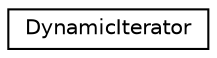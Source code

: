 digraph "Graphical Class Hierarchy"
{
  edge [fontname="Helvetica",fontsize="10",labelfontname="Helvetica",labelfontsize="10"];
  node [fontname="Helvetica",fontsize="10",shape=record];
  rankdir="LR";
  Node0 [label="DynamicIterator",height=0.2,width=0.4,color="black", fillcolor="white", style="filled",URL="$structDynamicIterator.html"];
}
